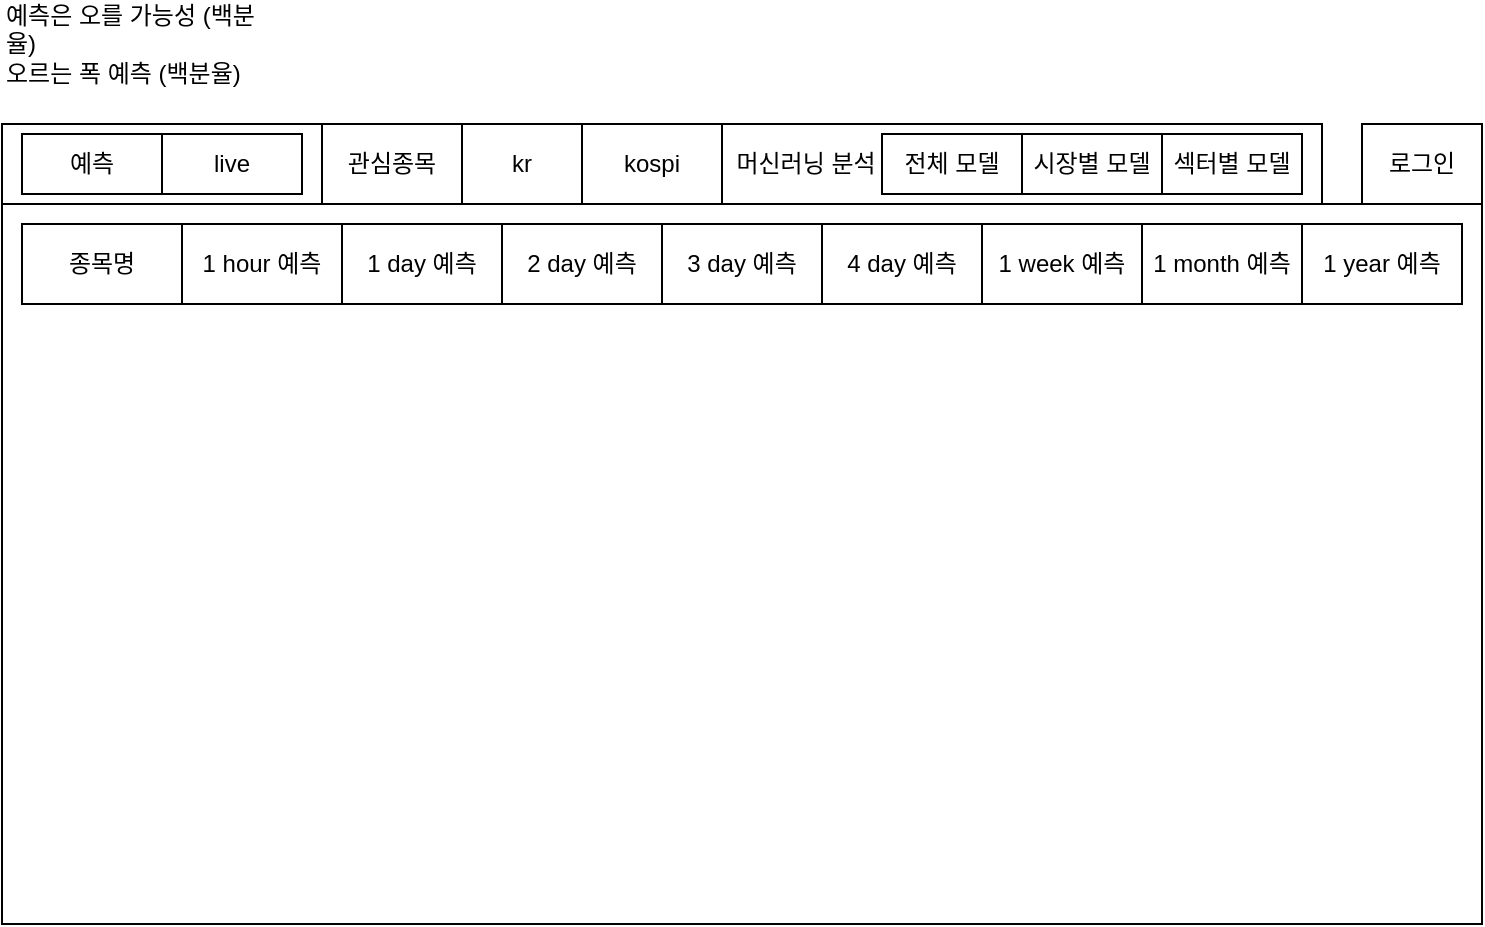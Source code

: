 <mxfile>
    <diagram id="MDd6D5mPbVnk4tKIov8Z" name="페이지-1">
        <mxGraphModel dx="1432" dy="625" grid="1" gridSize="10" guides="1" tooltips="1" connect="1" arrows="1" fold="1" page="1" pageScale="1" pageWidth="827" pageHeight="1169" math="0" shadow="0">
            <root>
                <mxCell id="0"/>
                <mxCell id="1" parent="0"/>
                <mxCell id="17" value="" style="rounded=0;whiteSpace=wrap;html=1;" vertex="1" parent="1">
                    <mxGeometry x="380" y="80" width="300" height="40" as="geometry"/>
                </mxCell>
                <mxCell id="2" value="kr" style="rounded=0;whiteSpace=wrap;html=1;" vertex="1" parent="1">
                    <mxGeometry x="250" y="80" width="60" height="40" as="geometry"/>
                </mxCell>
                <mxCell id="3" value="kospi" style="rounded=0;whiteSpace=wrap;html=1;" vertex="1" parent="1">
                    <mxGeometry x="310" y="80" width="70" height="40" as="geometry"/>
                </mxCell>
                <mxCell id="4" value="" style="rounded=0;whiteSpace=wrap;html=1;" vertex="1" parent="1">
                    <mxGeometry x="20" y="120" width="740" height="360" as="geometry"/>
                </mxCell>
                <mxCell id="6" value="종목명" style="rounded=0;whiteSpace=wrap;html=1;" vertex="1" parent="1">
                    <mxGeometry x="30" y="130" width="80" height="40" as="geometry"/>
                </mxCell>
                <mxCell id="7" value="1 hour 예측" style="rounded=0;whiteSpace=wrap;html=1;" vertex="1" parent="1">
                    <mxGeometry x="110" y="130" width="80" height="40" as="geometry"/>
                </mxCell>
                <mxCell id="8" value="1 day 예측" style="rounded=0;whiteSpace=wrap;html=1;" vertex="1" parent="1">
                    <mxGeometry x="190" y="130" width="80" height="40" as="geometry"/>
                </mxCell>
                <mxCell id="9" value="2 day 예측" style="rounded=0;whiteSpace=wrap;html=1;" vertex="1" parent="1">
                    <mxGeometry x="270" y="130" width="80" height="40" as="geometry"/>
                </mxCell>
                <mxCell id="10" value="전체 모델" style="rounded=0;whiteSpace=wrap;html=1;" vertex="1" parent="1">
                    <mxGeometry x="460" y="85" width="70" height="30" as="geometry"/>
                </mxCell>
                <mxCell id="12" value="섹터별 모델" style="rounded=0;whiteSpace=wrap;html=1;" vertex="1" parent="1">
                    <mxGeometry x="600" y="85" width="70" height="30" as="geometry"/>
                </mxCell>
                <mxCell id="13" value="시장별 모델" style="rounded=0;whiteSpace=wrap;html=1;" vertex="1" parent="1">
                    <mxGeometry x="530" y="85" width="70" height="30" as="geometry"/>
                </mxCell>
                <mxCell id="14" value="3 day 예측" style="rounded=0;whiteSpace=wrap;html=1;" vertex="1" parent="1">
                    <mxGeometry x="350" y="130" width="80" height="40" as="geometry"/>
                </mxCell>
                <mxCell id="15" value="4 day 예측" style="rounded=0;whiteSpace=wrap;html=1;" vertex="1" parent="1">
                    <mxGeometry x="430" y="130" width="80" height="40" as="geometry"/>
                </mxCell>
                <mxCell id="18" value="" style="rounded=0;whiteSpace=wrap;html=1;" vertex="1" parent="1">
                    <mxGeometry x="20" y="80" width="160" height="40" as="geometry"/>
                </mxCell>
                <mxCell id="19" value="예측" style="rounded=0;whiteSpace=wrap;html=1;" vertex="1" parent="1">
                    <mxGeometry x="30" y="85" width="70" height="30" as="geometry"/>
                </mxCell>
                <mxCell id="21" value="live" style="rounded=0;whiteSpace=wrap;html=1;" vertex="1" parent="1">
                    <mxGeometry x="100" y="85" width="70" height="30" as="geometry"/>
                </mxCell>
                <mxCell id="22" value="1 week 예측" style="rounded=0;whiteSpace=wrap;html=1;" vertex="1" parent="1">
                    <mxGeometry x="510" y="130" width="80" height="40" as="geometry"/>
                </mxCell>
                <mxCell id="23" value="1 month 예측" style="rounded=0;whiteSpace=wrap;html=1;" vertex="1" parent="1">
                    <mxGeometry x="590" y="130" width="80" height="40" as="geometry"/>
                </mxCell>
                <mxCell id="24" value="1 year 예측" style="rounded=0;whiteSpace=wrap;html=1;" vertex="1" parent="1">
                    <mxGeometry x="670" y="130" width="80" height="40" as="geometry"/>
                </mxCell>
                <mxCell id="25" value="관심종목" style="rounded=0;whiteSpace=wrap;html=1;" vertex="1" parent="1">
                    <mxGeometry x="180" y="80" width="70" height="40" as="geometry"/>
                </mxCell>
                <mxCell id="26" value="로그인" style="rounded=0;whiteSpace=wrap;html=1;" vertex="1" parent="1">
                    <mxGeometry x="700" y="80" width="60" height="40" as="geometry"/>
                </mxCell>
                <mxCell id="28" value="예측은 오를 가능성 (백분율)&lt;br&gt;오르는 폭 예측 (백분율)" style="text;html=1;strokeColor=none;fillColor=none;align=left;verticalAlign=middle;whiteSpace=wrap;rounded=0;" vertex="1" parent="1">
                    <mxGeometry x="20" y="20" width="140" height="40" as="geometry"/>
                </mxCell>
                <mxCell id="30" value="머신러닝 분석" style="text;html=1;strokeColor=none;fillColor=none;align=center;verticalAlign=middle;whiteSpace=wrap;rounded=0;" vertex="1" parent="1">
                    <mxGeometry x="384" y="85" width="76" height="30" as="geometry"/>
                </mxCell>
            </root>
        </mxGraphModel>
    </diagram>
</mxfile>